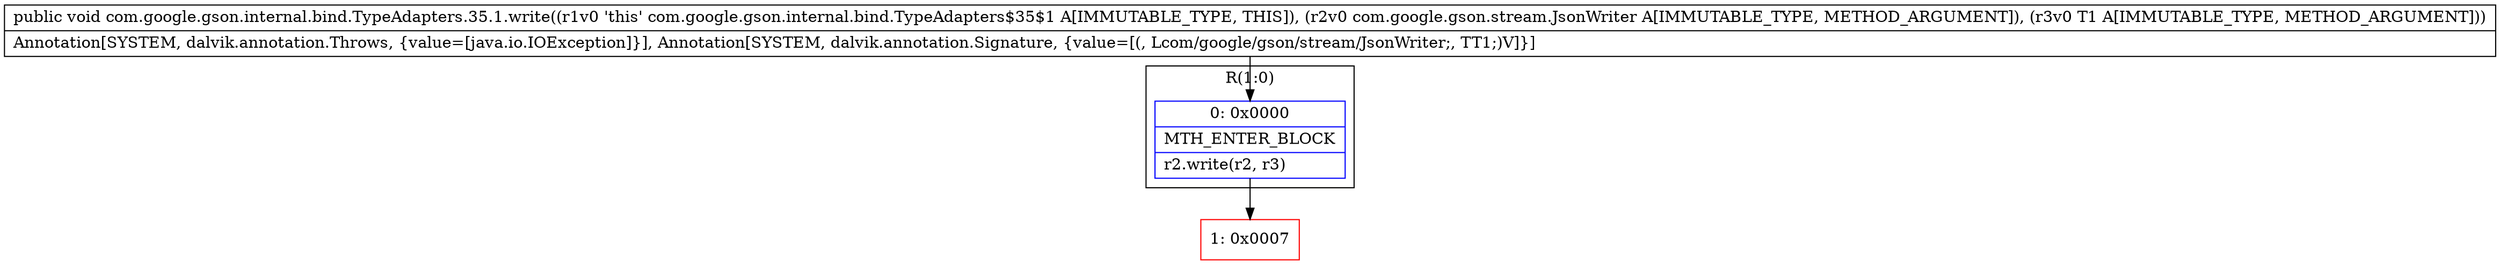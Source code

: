 digraph "CFG forcom.google.gson.internal.bind.TypeAdapters.35.1.write(Lcom\/google\/gson\/stream\/JsonWriter;Ljava\/lang\/Object;)V" {
subgraph cluster_Region_1270140806 {
label = "R(1:0)";
node [shape=record,color=blue];
Node_0 [shape=record,label="{0\:\ 0x0000|MTH_ENTER_BLOCK\l|r2.write(r2, r3)\l}"];
}
Node_1 [shape=record,color=red,label="{1\:\ 0x0007}"];
MethodNode[shape=record,label="{public void com.google.gson.internal.bind.TypeAdapters.35.1.write((r1v0 'this' com.google.gson.internal.bind.TypeAdapters$35$1 A[IMMUTABLE_TYPE, THIS]), (r2v0 com.google.gson.stream.JsonWriter A[IMMUTABLE_TYPE, METHOD_ARGUMENT]), (r3v0 T1 A[IMMUTABLE_TYPE, METHOD_ARGUMENT]))  | Annotation[SYSTEM, dalvik.annotation.Throws, \{value=[java.io.IOException]\}], Annotation[SYSTEM, dalvik.annotation.Signature, \{value=[(, Lcom\/google\/gson\/stream\/JsonWriter;, TT1;)V]\}]\l}"];
MethodNode -> Node_0;
Node_0 -> Node_1;
}


